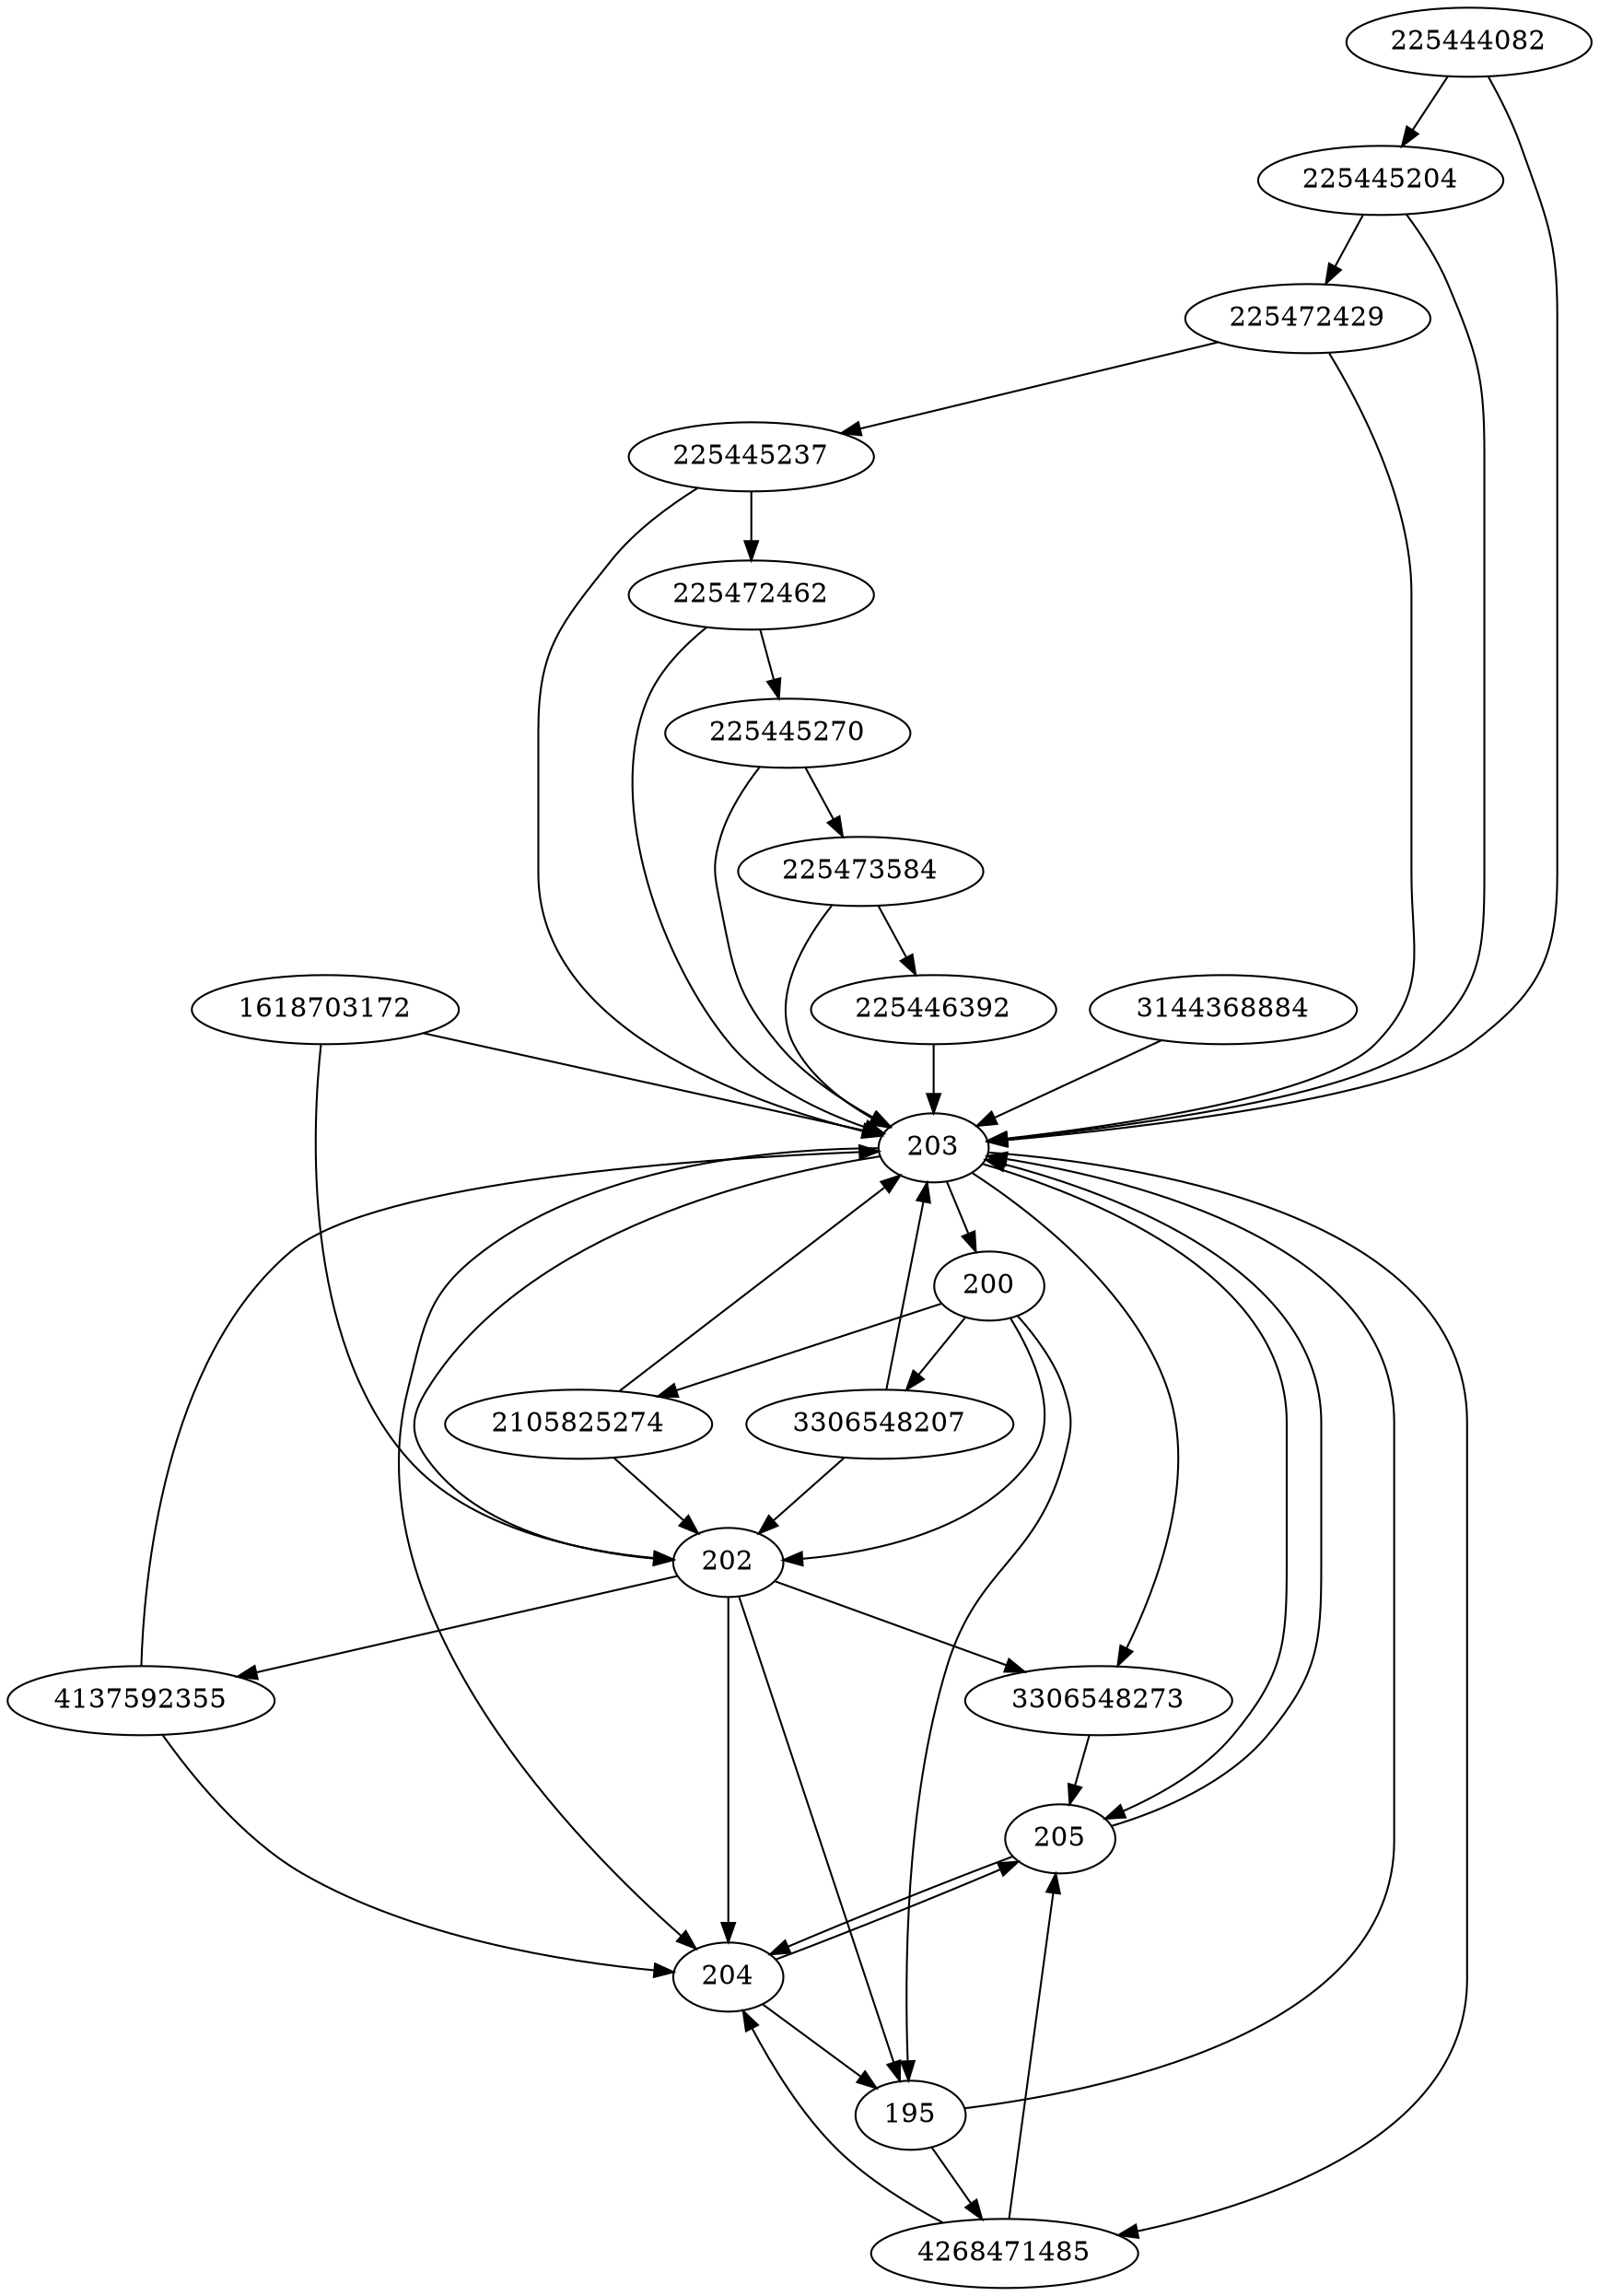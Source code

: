 strict digraph  {
225445270;
4137592355;
225472429;
225473584;
3306548273;
4268471485;
195;
1618703172;
200;
202;
203;
204;
205;
225472462;
225445204;
3306548207;
225444082;
3144368884;
225445237;
225446392;
2105825274;
225445270 -> 203;
225445270 -> 225473584;
4137592355 -> 203;
4137592355 -> 204;
225472429 -> 203;
225472429 -> 225445237;
225473584 -> 203;
225473584 -> 225446392;
3306548273 -> 205;
4268471485 -> 204;
4268471485 -> 205;
195 -> 4268471485;
195 -> 203;
1618703172 -> 202;
1618703172 -> 203;
200 -> 3306548207;
200 -> 202;
200 -> 195;
200 -> 2105825274;
202 -> 3306548273;
202 -> 195;
202 -> 204;
202 -> 4137592355;
203 -> 3306548273;
203 -> 4268471485;
203 -> 204;
203 -> 205;
203 -> 200;
203 -> 202;
204 -> 195;
204 -> 205;
205 -> 204;
205 -> 203;
225472462 -> 203;
225472462 -> 225445270;
225445204 -> 203;
225445204 -> 225472429;
3306548207 -> 202;
3306548207 -> 203;
225444082 -> 203;
225444082 -> 225445204;
3144368884 -> 203;
225445237 -> 203;
225445237 -> 225472462;
225446392 -> 203;
2105825274 -> 202;
2105825274 -> 203;
}
